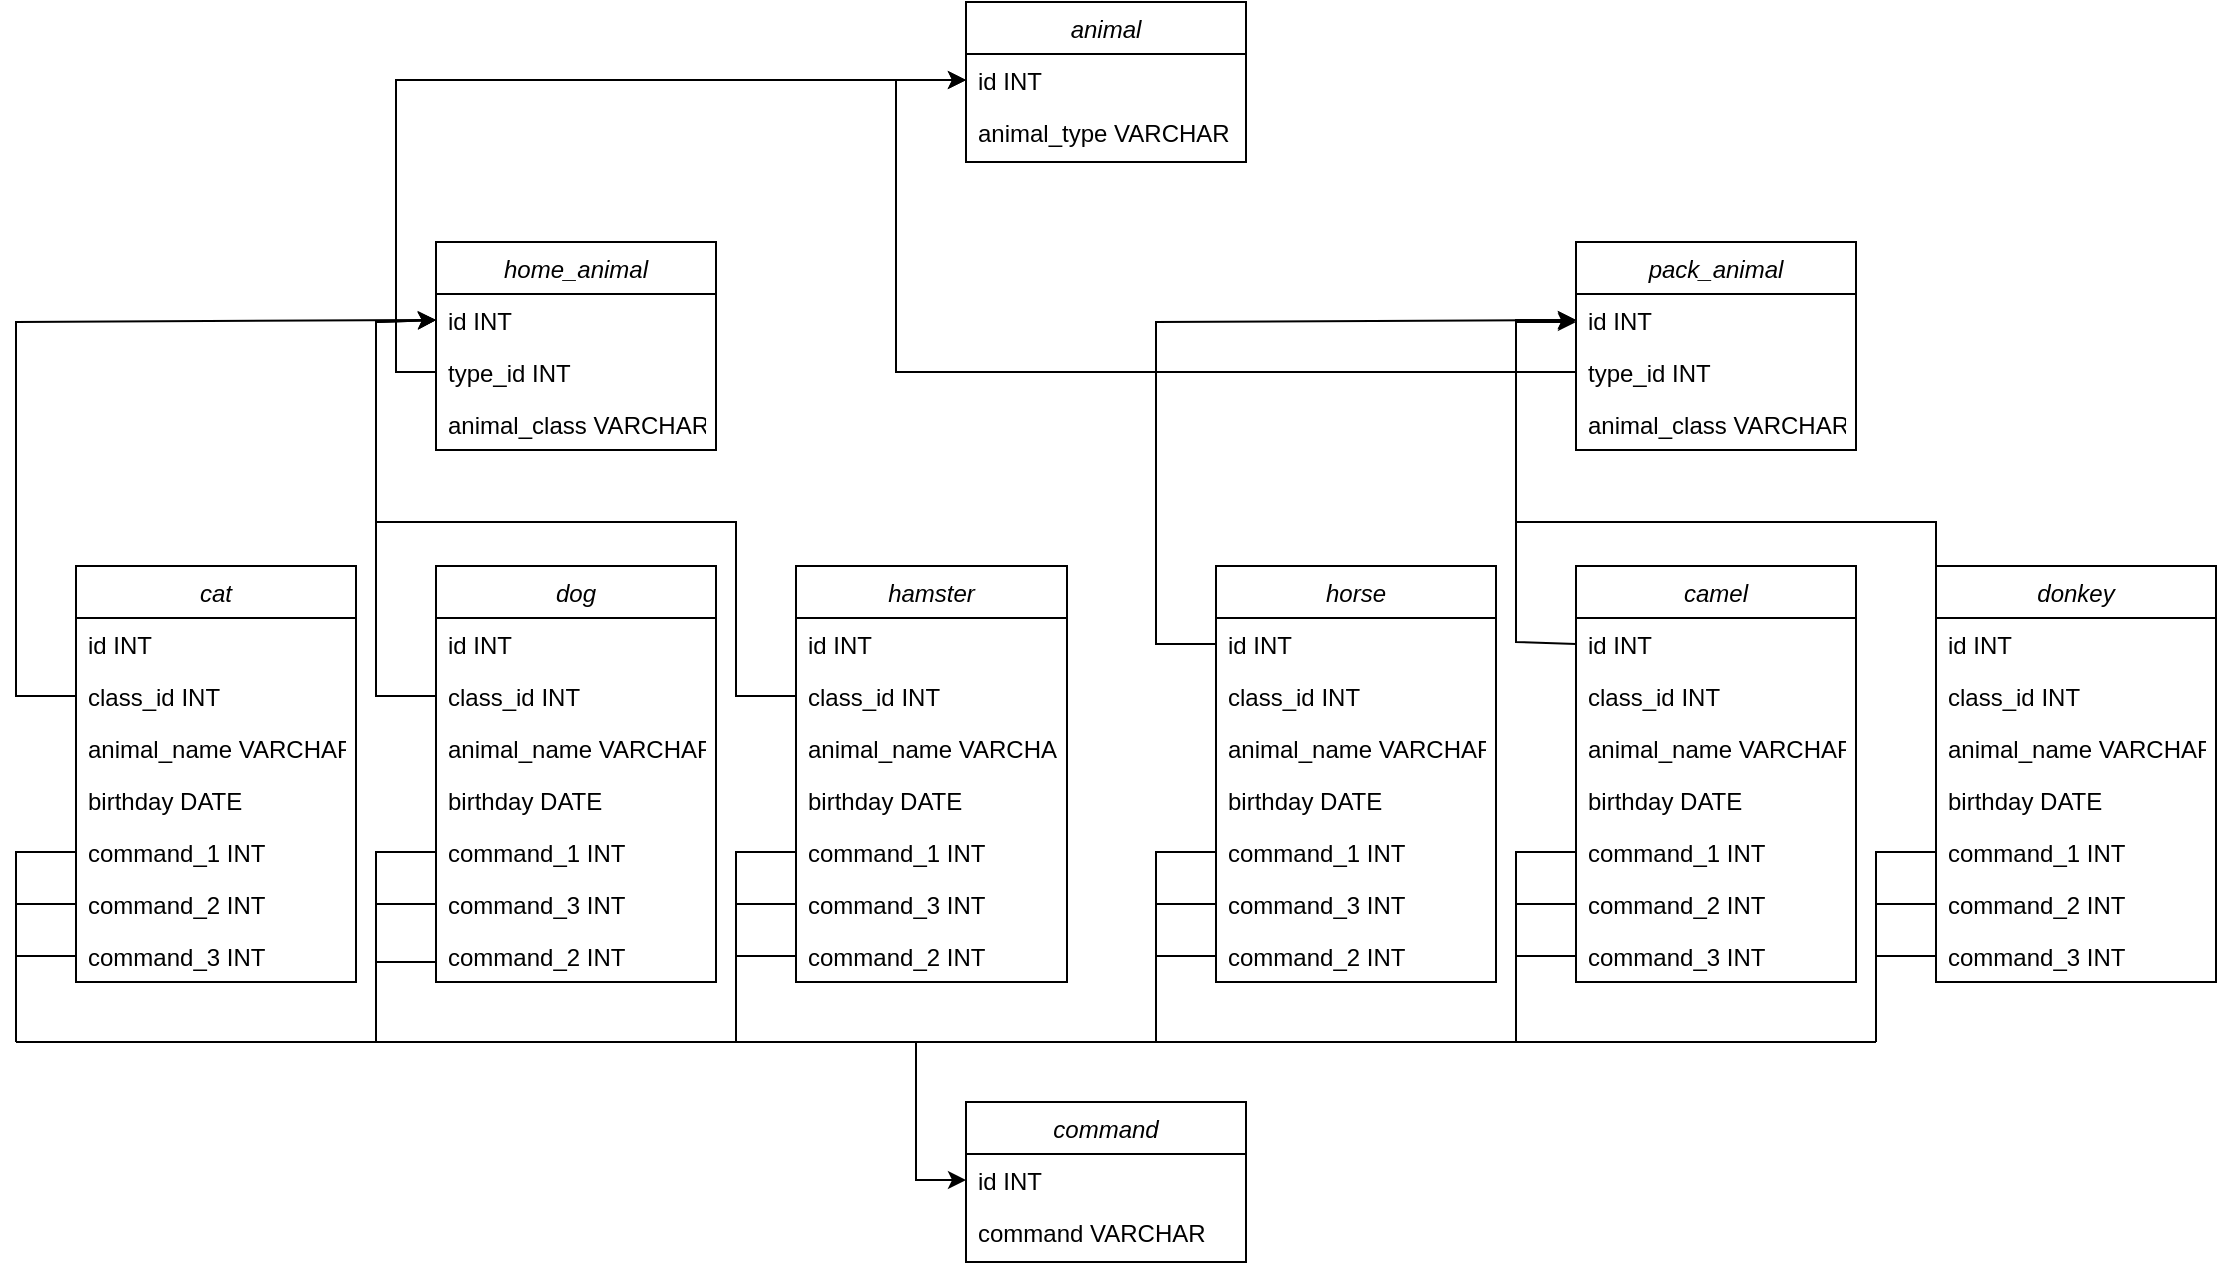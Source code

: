 <mxfile version="20.7.4" type="device"><diagram id="C5RBs43oDa-KdzZeNtuy" name="Page-1"><mxGraphModel dx="1434" dy="836" grid="1" gridSize="10" guides="1" tooltips="1" connect="1" arrows="1" fold="1" page="1" pageScale="1" pageWidth="1169" pageHeight="827" math="0" shadow="0"><root><mxCell id="WIyWlLk6GJQsqaUBKTNV-0"/><mxCell id="WIyWlLk6GJQsqaUBKTNV-1" parent="WIyWlLk6GJQsqaUBKTNV-0"/><mxCell id="zkfFHV4jXpPFQw0GAbJ--0" value="animal" style="swimlane;fontStyle=2;align=center;verticalAlign=top;childLayout=stackLayout;horizontal=1;startSize=26;horizontalStack=0;resizeParent=1;resizeLast=0;collapsible=1;marginBottom=0;rounded=0;shadow=0;strokeWidth=1;" parent="WIyWlLk6GJQsqaUBKTNV-1" vertex="1"><mxGeometry x="515" y="80" width="140" height="80" as="geometry"><mxRectangle x="430" y="36" width="160" height="26" as="alternateBounds"/></mxGeometry></mxCell><mxCell id="zkfFHV4jXpPFQw0GAbJ--1" value="id INT" style="text;align=left;verticalAlign=top;spacingLeft=4;spacingRight=4;overflow=hidden;rotatable=0;points=[[0,0.5],[1,0.5]];portConstraint=eastwest;" parent="zkfFHV4jXpPFQw0GAbJ--0" vertex="1"><mxGeometry y="26" width="140" height="26" as="geometry"/></mxCell><mxCell id="zkfFHV4jXpPFQw0GAbJ--2" value="animal_type VARCHAR" style="text;align=left;verticalAlign=top;spacingLeft=4;spacingRight=4;overflow=hidden;rotatable=0;points=[[0,0.5],[1,0.5]];portConstraint=eastwest;rounded=0;shadow=0;html=0;" parent="zkfFHV4jXpPFQw0GAbJ--0" vertex="1"><mxGeometry y="52" width="140" height="26" as="geometry"/></mxCell><mxCell id="zkfFHV4jXpPFQw0GAbJ--6" value="home_animal" style="swimlane;fontStyle=2;align=center;verticalAlign=top;childLayout=stackLayout;horizontal=1;startSize=26;horizontalStack=0;resizeParent=1;resizeLast=0;collapsible=1;marginBottom=0;rounded=0;shadow=0;strokeWidth=1;" parent="WIyWlLk6GJQsqaUBKTNV-1" vertex="1"><mxGeometry x="250" y="200" width="140" height="104" as="geometry"><mxRectangle x="130" y="380" width="160" height="26" as="alternateBounds"/></mxGeometry></mxCell><mxCell id="zkfFHV4jXpPFQw0GAbJ--7" value="id INT" style="text;align=left;verticalAlign=top;spacingLeft=4;spacingRight=4;overflow=hidden;rotatable=0;points=[[0,0.5],[1,0.5]];portConstraint=eastwest;" parent="zkfFHV4jXpPFQw0GAbJ--6" vertex="1"><mxGeometry y="26" width="140" height="26" as="geometry"/></mxCell><mxCell id="zkfFHV4jXpPFQw0GAbJ--8" value="type_id INT" style="text;align=left;verticalAlign=top;spacingLeft=4;spacingRight=4;overflow=hidden;rotatable=0;points=[[0,0.5],[1,0.5]];portConstraint=eastwest;rounded=0;shadow=0;html=0;" parent="zkfFHV4jXpPFQw0GAbJ--6" vertex="1"><mxGeometry y="52" width="140" height="26" as="geometry"/></mxCell><mxCell id="zkfFHV4jXpPFQw0GAbJ--11" value="animal_class VARCHAR" style="text;align=left;verticalAlign=top;spacingLeft=4;spacingRight=4;overflow=hidden;rotatable=0;points=[[0,0.5],[1,0.5]];portConstraint=eastwest;" parent="zkfFHV4jXpPFQw0GAbJ--6" vertex="1"><mxGeometry y="78" width="140" height="26" as="geometry"/></mxCell><mxCell id="nOBe1uZPtzoRRyNKtH6g-0" value="" style="endArrow=classic;html=1;rounded=0;exitX=0;exitY=0.5;exitDx=0;exitDy=0;entryX=0;entryY=0.5;entryDx=0;entryDy=0;" edge="1" parent="WIyWlLk6GJQsqaUBKTNV-1" source="zkfFHV4jXpPFQw0GAbJ--8" target="zkfFHV4jXpPFQw0GAbJ--1"><mxGeometry width="50" height="50" relative="1" as="geometry"><mxPoint x="480" y="261" as="sourcePoint"/><mxPoint x="560" y="130" as="targetPoint"/><Array as="points"><mxPoint x="230" y="265"/><mxPoint x="230" y="119"/></Array></mxGeometry></mxCell><mxCell id="nOBe1uZPtzoRRyNKtH6g-1" value="pack_animal" style="swimlane;fontStyle=2;align=center;verticalAlign=top;childLayout=stackLayout;horizontal=1;startSize=26;horizontalStack=0;resizeParent=1;resizeLast=0;collapsible=1;marginBottom=0;rounded=0;shadow=0;strokeWidth=1;" vertex="1" parent="WIyWlLk6GJQsqaUBKTNV-1"><mxGeometry x="820" y="200" width="140" height="104" as="geometry"><mxRectangle x="130" y="380" width="160" height="26" as="alternateBounds"/></mxGeometry></mxCell><mxCell id="nOBe1uZPtzoRRyNKtH6g-2" value="id INT" style="text;align=left;verticalAlign=top;spacingLeft=4;spacingRight=4;overflow=hidden;rotatable=0;points=[[0,0.5],[1,0.5]];portConstraint=eastwest;" vertex="1" parent="nOBe1uZPtzoRRyNKtH6g-1"><mxGeometry y="26" width="140" height="26" as="geometry"/></mxCell><mxCell id="nOBe1uZPtzoRRyNKtH6g-3" value="type_id INT" style="text;align=left;verticalAlign=top;spacingLeft=4;spacingRight=4;overflow=hidden;rotatable=0;points=[[0,0.5],[1,0.5]];portConstraint=eastwest;rounded=0;shadow=0;html=0;" vertex="1" parent="nOBe1uZPtzoRRyNKtH6g-1"><mxGeometry y="52" width="140" height="26" as="geometry"/></mxCell><mxCell id="nOBe1uZPtzoRRyNKtH6g-4" value="animal_class VARCHAR" style="text;align=left;verticalAlign=top;spacingLeft=4;spacingRight=4;overflow=hidden;rotatable=0;points=[[0,0.5],[1,0.5]];portConstraint=eastwest;" vertex="1" parent="nOBe1uZPtzoRRyNKtH6g-1"><mxGeometry y="78" width="140" height="26" as="geometry"/></mxCell><mxCell id="nOBe1uZPtzoRRyNKtH6g-5" value="" style="endArrow=classic;html=1;rounded=0;exitX=0;exitY=0.5;exitDx=0;exitDy=0;entryX=0;entryY=0.5;entryDx=0;entryDy=0;" edge="1" parent="WIyWlLk6GJQsqaUBKTNV-1" source="nOBe1uZPtzoRRyNKtH6g-3" target="zkfFHV4jXpPFQw0GAbJ--1"><mxGeometry width="50" height="50" relative="1" as="geometry"><mxPoint x="440" y="250" as="sourcePoint"/><mxPoint x="490" y="200" as="targetPoint"/><Array as="points"><mxPoint x="480" y="265"/><mxPoint x="480" y="119"/></Array></mxGeometry></mxCell><mxCell id="nOBe1uZPtzoRRyNKtH6g-18" value="horse" style="swimlane;fontStyle=2;align=center;verticalAlign=top;childLayout=stackLayout;horizontal=1;startSize=26;horizontalStack=0;resizeParent=1;resizeLast=0;collapsible=1;marginBottom=0;rounded=0;shadow=0;strokeWidth=1;" vertex="1" parent="WIyWlLk6GJQsqaUBKTNV-1"><mxGeometry x="640" y="362" width="140" height="208" as="geometry"><mxRectangle x="130" y="380" width="160" height="26" as="alternateBounds"/></mxGeometry></mxCell><mxCell id="nOBe1uZPtzoRRyNKtH6g-19" value="id INT" style="text;align=left;verticalAlign=top;spacingLeft=4;spacingRight=4;overflow=hidden;rotatable=0;points=[[0,0.5],[1,0.5]];portConstraint=eastwest;" vertex="1" parent="nOBe1uZPtzoRRyNKtH6g-18"><mxGeometry y="26" width="140" height="26" as="geometry"/></mxCell><mxCell id="nOBe1uZPtzoRRyNKtH6g-20" value="class_id INT" style="text;align=left;verticalAlign=top;spacingLeft=4;spacingRight=4;overflow=hidden;rotatable=0;points=[[0,0.5],[1,0.5]];portConstraint=eastwest;rounded=0;shadow=0;html=0;" vertex="1" parent="nOBe1uZPtzoRRyNKtH6g-18"><mxGeometry y="52" width="140" height="26" as="geometry"/></mxCell><mxCell id="nOBe1uZPtzoRRyNKtH6g-88" value="animal_name VARCHAR" style="text;align=left;verticalAlign=top;spacingLeft=4;spacingRight=4;overflow=hidden;rotatable=0;points=[[0,0.5],[1,0.5]];portConstraint=eastwest;" vertex="1" parent="nOBe1uZPtzoRRyNKtH6g-18"><mxGeometry y="78" width="140" height="26" as="geometry"/></mxCell><mxCell id="nOBe1uZPtzoRRyNKtH6g-21" value="birthday DATE" style="text;align=left;verticalAlign=top;spacingLeft=4;spacingRight=4;overflow=hidden;rotatable=0;points=[[0,0.5],[1,0.5]];portConstraint=eastwest;" vertex="1" parent="nOBe1uZPtzoRRyNKtH6g-18"><mxGeometry y="104" width="140" height="26" as="geometry"/></mxCell><mxCell id="nOBe1uZPtzoRRyNKtH6g-104" value="command_1 INT" style="text;align=left;verticalAlign=top;spacingLeft=4;spacingRight=4;overflow=hidden;rotatable=0;points=[[0,0.5],[1,0.5]];portConstraint=eastwest;" vertex="1" parent="nOBe1uZPtzoRRyNKtH6g-18"><mxGeometry y="130" width="140" height="26" as="geometry"/></mxCell><mxCell id="nOBe1uZPtzoRRyNKtH6g-105" value="command_3 INT" style="text;align=left;verticalAlign=top;spacingLeft=4;spacingRight=4;overflow=hidden;rotatable=0;points=[[0,0.5],[1,0.5]];portConstraint=eastwest;" vertex="1" parent="nOBe1uZPtzoRRyNKtH6g-18"><mxGeometry y="156" width="140" height="26" as="geometry"/></mxCell><mxCell id="nOBe1uZPtzoRRyNKtH6g-106" value="command_2 INT" style="text;align=left;verticalAlign=top;spacingLeft=4;spacingRight=4;overflow=hidden;rotatable=0;points=[[0,0.5],[1,0.5]];portConstraint=eastwest;" vertex="1" parent="nOBe1uZPtzoRRyNKtH6g-18"><mxGeometry y="182" width="140" height="26" as="geometry"/></mxCell><mxCell id="nOBe1uZPtzoRRyNKtH6g-32" value="camel" style="swimlane;fontStyle=2;align=center;verticalAlign=top;childLayout=stackLayout;horizontal=1;startSize=26;horizontalStack=0;resizeParent=1;resizeLast=0;collapsible=1;marginBottom=0;rounded=0;shadow=0;strokeWidth=1;" vertex="1" parent="WIyWlLk6GJQsqaUBKTNV-1"><mxGeometry x="820" y="362" width="140" height="208" as="geometry"><mxRectangle x="130" y="380" width="160" height="26" as="alternateBounds"/></mxGeometry></mxCell><mxCell id="nOBe1uZPtzoRRyNKtH6g-33" value="id INT" style="text;align=left;verticalAlign=top;spacingLeft=4;spacingRight=4;overflow=hidden;rotatable=0;points=[[0,0.5],[1,0.5]];portConstraint=eastwest;" vertex="1" parent="nOBe1uZPtzoRRyNKtH6g-32"><mxGeometry y="26" width="140" height="26" as="geometry"/></mxCell><mxCell id="nOBe1uZPtzoRRyNKtH6g-34" value="class_id INT" style="text;align=left;verticalAlign=top;spacingLeft=4;spacingRight=4;overflow=hidden;rotatable=0;points=[[0,0.5],[1,0.5]];portConstraint=eastwest;rounded=0;shadow=0;html=0;" vertex="1" parent="nOBe1uZPtzoRRyNKtH6g-32"><mxGeometry y="52" width="140" height="26" as="geometry"/></mxCell><mxCell id="nOBe1uZPtzoRRyNKtH6g-89" value="animal_name VARCHAR" style="text;align=left;verticalAlign=top;spacingLeft=4;spacingRight=4;overflow=hidden;rotatable=0;points=[[0,0.5],[1,0.5]];portConstraint=eastwest;" vertex="1" parent="nOBe1uZPtzoRRyNKtH6g-32"><mxGeometry y="78" width="140" height="26" as="geometry"/></mxCell><mxCell id="nOBe1uZPtzoRRyNKtH6g-36" value="birthday DATE" style="text;align=left;verticalAlign=top;spacingLeft=4;spacingRight=4;overflow=hidden;rotatable=0;points=[[0,0.5],[1,0.5]];portConstraint=eastwest;" vertex="1" parent="nOBe1uZPtzoRRyNKtH6g-32"><mxGeometry y="104" width="140" height="26" as="geometry"/></mxCell><mxCell id="nOBe1uZPtzoRRyNKtH6g-107" value="command_1 INT" style="text;align=left;verticalAlign=top;spacingLeft=4;spacingRight=4;overflow=hidden;rotatable=0;points=[[0,0.5],[1,0.5]];portConstraint=eastwest;" vertex="1" parent="nOBe1uZPtzoRRyNKtH6g-32"><mxGeometry y="130" width="140" height="26" as="geometry"/></mxCell><mxCell id="nOBe1uZPtzoRRyNKtH6g-109" value="command_2 INT" style="text;align=left;verticalAlign=top;spacingLeft=4;spacingRight=4;overflow=hidden;rotatable=0;points=[[0,0.5],[1,0.5]];portConstraint=eastwest;" vertex="1" parent="nOBe1uZPtzoRRyNKtH6g-32"><mxGeometry y="156" width="140" height="26" as="geometry"/></mxCell><mxCell id="nOBe1uZPtzoRRyNKtH6g-108" value="command_3 INT" style="text;align=left;verticalAlign=top;spacingLeft=4;spacingRight=4;overflow=hidden;rotatable=0;points=[[0,0.5],[1,0.5]];portConstraint=eastwest;" vertex="1" parent="nOBe1uZPtzoRRyNKtH6g-32"><mxGeometry y="182" width="140" height="26" as="geometry"/></mxCell><mxCell id="nOBe1uZPtzoRRyNKtH6g-38" value="donkey" style="swimlane;fontStyle=2;align=center;verticalAlign=top;childLayout=stackLayout;horizontal=1;startSize=26;horizontalStack=0;resizeParent=1;resizeLast=0;collapsible=1;marginBottom=0;rounded=0;shadow=0;strokeWidth=1;" vertex="1" parent="WIyWlLk6GJQsqaUBKTNV-1"><mxGeometry x="1000" y="362" width="140" height="208" as="geometry"><mxRectangle x="130" y="380" width="160" height="26" as="alternateBounds"/></mxGeometry></mxCell><mxCell id="nOBe1uZPtzoRRyNKtH6g-39" value="id INT" style="text;align=left;verticalAlign=top;spacingLeft=4;spacingRight=4;overflow=hidden;rotatable=0;points=[[0,0.5],[1,0.5]];portConstraint=eastwest;" vertex="1" parent="nOBe1uZPtzoRRyNKtH6g-38"><mxGeometry y="26" width="140" height="26" as="geometry"/></mxCell><mxCell id="nOBe1uZPtzoRRyNKtH6g-40" value="class_id INT" style="text;align=left;verticalAlign=top;spacingLeft=4;spacingRight=4;overflow=hidden;rotatable=0;points=[[0,0.5],[1,0.5]];portConstraint=eastwest;rounded=0;shadow=0;html=0;" vertex="1" parent="nOBe1uZPtzoRRyNKtH6g-38"><mxGeometry y="52" width="140" height="26" as="geometry"/></mxCell><mxCell id="nOBe1uZPtzoRRyNKtH6g-90" value="animal_name VARCHAR" style="text;align=left;verticalAlign=top;spacingLeft=4;spacingRight=4;overflow=hidden;rotatable=0;points=[[0,0.5],[1,0.5]];portConstraint=eastwest;" vertex="1" parent="nOBe1uZPtzoRRyNKtH6g-38"><mxGeometry y="78" width="140" height="26" as="geometry"/></mxCell><mxCell id="nOBe1uZPtzoRRyNKtH6g-42" value="birthday DATE" style="text;align=left;verticalAlign=top;spacingLeft=4;spacingRight=4;overflow=hidden;rotatable=0;points=[[0,0.5],[1,0.5]];portConstraint=eastwest;" vertex="1" parent="nOBe1uZPtzoRRyNKtH6g-38"><mxGeometry y="104" width="140" height="26" as="geometry"/></mxCell><mxCell id="nOBe1uZPtzoRRyNKtH6g-110" value="command_1 INT" style="text;align=left;verticalAlign=top;spacingLeft=4;spacingRight=4;overflow=hidden;rotatable=0;points=[[0,0.5],[1,0.5]];portConstraint=eastwest;" vertex="1" parent="nOBe1uZPtzoRRyNKtH6g-38"><mxGeometry y="130" width="140" height="26" as="geometry"/></mxCell><mxCell id="nOBe1uZPtzoRRyNKtH6g-112" value="command_2 INT" style="text;align=left;verticalAlign=top;spacingLeft=4;spacingRight=4;overflow=hidden;rotatable=0;points=[[0,0.5],[1,0.5]];portConstraint=eastwest;" vertex="1" parent="nOBe1uZPtzoRRyNKtH6g-38"><mxGeometry y="156" width="140" height="26" as="geometry"/></mxCell><mxCell id="nOBe1uZPtzoRRyNKtH6g-111" value="command_3 INT" style="text;align=left;verticalAlign=top;spacingLeft=4;spacingRight=4;overflow=hidden;rotatable=0;points=[[0,0.5],[1,0.5]];portConstraint=eastwest;" vertex="1" parent="nOBe1uZPtzoRRyNKtH6g-38"><mxGeometry y="182" width="140" height="26" as="geometry"/></mxCell><mxCell id="nOBe1uZPtzoRRyNKtH6g-44" value="hamster" style="swimlane;fontStyle=2;align=center;verticalAlign=top;childLayout=stackLayout;horizontal=1;startSize=26;horizontalStack=0;resizeParent=1;resizeLast=0;collapsible=1;marginBottom=0;rounded=0;shadow=0;strokeWidth=1;" vertex="1" parent="WIyWlLk6GJQsqaUBKTNV-1"><mxGeometry x="430" y="362" width="135.5" height="208" as="geometry"><mxRectangle x="130" y="380" width="160" height="26" as="alternateBounds"/></mxGeometry></mxCell><mxCell id="nOBe1uZPtzoRRyNKtH6g-45" value="id INT" style="text;align=left;verticalAlign=top;spacingLeft=4;spacingRight=4;overflow=hidden;rotatable=0;points=[[0,0.5],[1,0.5]];portConstraint=eastwest;" vertex="1" parent="nOBe1uZPtzoRRyNKtH6g-44"><mxGeometry y="26" width="135.5" height="26" as="geometry"/></mxCell><mxCell id="nOBe1uZPtzoRRyNKtH6g-46" value="class_id INT" style="text;align=left;verticalAlign=top;spacingLeft=4;spacingRight=4;overflow=hidden;rotatable=0;points=[[0,0.5],[1,0.5]];portConstraint=eastwest;rounded=0;shadow=0;html=0;" vertex="1" parent="nOBe1uZPtzoRRyNKtH6g-44"><mxGeometry y="52" width="135.5" height="26" as="geometry"/></mxCell><mxCell id="nOBe1uZPtzoRRyNKtH6g-87" value="animal_name VARCHAR" style="text;align=left;verticalAlign=top;spacingLeft=4;spacingRight=4;overflow=hidden;rotatable=0;points=[[0,0.5],[1,0.5]];portConstraint=eastwest;" vertex="1" parent="nOBe1uZPtzoRRyNKtH6g-44"><mxGeometry y="78" width="135.5" height="26" as="geometry"/></mxCell><mxCell id="nOBe1uZPtzoRRyNKtH6g-48" value="birthday DATE" style="text;align=left;verticalAlign=top;spacingLeft=4;spacingRight=4;overflow=hidden;rotatable=0;points=[[0,0.5],[1,0.5]];portConstraint=eastwest;" vertex="1" parent="nOBe1uZPtzoRRyNKtH6g-44"><mxGeometry y="104" width="135.5" height="26" as="geometry"/></mxCell><mxCell id="nOBe1uZPtzoRRyNKtH6g-101" value="command_1 INT" style="text;align=left;verticalAlign=top;spacingLeft=4;spacingRight=4;overflow=hidden;rotatable=0;points=[[0,0.5],[1,0.5]];portConstraint=eastwest;" vertex="1" parent="nOBe1uZPtzoRRyNKtH6g-44"><mxGeometry y="130" width="135.5" height="26" as="geometry"/></mxCell><mxCell id="nOBe1uZPtzoRRyNKtH6g-103" value="command_3 INT" style="text;align=left;verticalAlign=top;spacingLeft=4;spacingRight=4;overflow=hidden;rotatable=0;points=[[0,0.5],[1,0.5]];portConstraint=eastwest;" vertex="1" parent="nOBe1uZPtzoRRyNKtH6g-44"><mxGeometry y="156" width="135.5" height="26" as="geometry"/></mxCell><mxCell id="nOBe1uZPtzoRRyNKtH6g-102" value="command_2 INT" style="text;align=left;verticalAlign=top;spacingLeft=4;spacingRight=4;overflow=hidden;rotatable=0;points=[[0,0.5],[1,0.5]];portConstraint=eastwest;" vertex="1" parent="nOBe1uZPtzoRRyNKtH6g-44"><mxGeometry y="182" width="135.5" height="26" as="geometry"/></mxCell><mxCell id="nOBe1uZPtzoRRyNKtH6g-50" value="cat" style="swimlane;fontStyle=2;align=center;verticalAlign=top;childLayout=stackLayout;horizontal=1;startSize=26;horizontalStack=0;resizeParent=1;resizeLast=0;collapsible=1;marginBottom=0;rounded=0;shadow=0;strokeWidth=1;" vertex="1" parent="WIyWlLk6GJQsqaUBKTNV-1"><mxGeometry x="70" y="362" width="140" height="208" as="geometry"><mxRectangle x="130" y="380" width="160" height="26" as="alternateBounds"/></mxGeometry></mxCell><mxCell id="nOBe1uZPtzoRRyNKtH6g-51" value="id INT" style="text;align=left;verticalAlign=top;spacingLeft=4;spacingRight=4;overflow=hidden;rotatable=0;points=[[0,0.5],[1,0.5]];portConstraint=eastwest;" vertex="1" parent="nOBe1uZPtzoRRyNKtH6g-50"><mxGeometry y="26" width="140" height="26" as="geometry"/></mxCell><mxCell id="nOBe1uZPtzoRRyNKtH6g-52" value="class_id INT" style="text;align=left;verticalAlign=top;spacingLeft=4;spacingRight=4;overflow=hidden;rotatable=0;points=[[0,0.5],[1,0.5]];portConstraint=eastwest;rounded=0;shadow=0;html=0;" vertex="1" parent="nOBe1uZPtzoRRyNKtH6g-50"><mxGeometry y="52" width="140" height="26" as="geometry"/></mxCell><mxCell id="nOBe1uZPtzoRRyNKtH6g-53" value="animal_name VARCHAR" style="text;align=left;verticalAlign=top;spacingLeft=4;spacingRight=4;overflow=hidden;rotatable=0;points=[[0,0.5],[1,0.5]];portConstraint=eastwest;" vertex="1" parent="nOBe1uZPtzoRRyNKtH6g-50"><mxGeometry y="78" width="140" height="26" as="geometry"/></mxCell><mxCell id="nOBe1uZPtzoRRyNKtH6g-54" value="birthday DATE" style="text;align=left;verticalAlign=top;spacingLeft=4;spacingRight=4;overflow=hidden;rotatable=0;points=[[0,0.5],[1,0.5]];portConstraint=eastwest;" vertex="1" parent="nOBe1uZPtzoRRyNKtH6g-50"><mxGeometry y="104" width="140" height="26" as="geometry"/></mxCell><mxCell id="nOBe1uZPtzoRRyNKtH6g-55" value="command_1 INT" style="text;align=left;verticalAlign=top;spacingLeft=4;spacingRight=4;overflow=hidden;rotatable=0;points=[[0,0.5],[1,0.5]];portConstraint=eastwest;" vertex="1" parent="nOBe1uZPtzoRRyNKtH6g-50"><mxGeometry y="130" width="140" height="26" as="geometry"/></mxCell><mxCell id="nOBe1uZPtzoRRyNKtH6g-96" value="command_2 INT" style="text;align=left;verticalAlign=top;spacingLeft=4;spacingRight=4;overflow=hidden;rotatable=0;points=[[0,0.5],[1,0.5]];portConstraint=eastwest;" vertex="1" parent="nOBe1uZPtzoRRyNKtH6g-50"><mxGeometry y="156" width="140" height="26" as="geometry"/></mxCell><mxCell id="nOBe1uZPtzoRRyNKtH6g-97" value="command_3 INT" style="text;align=left;verticalAlign=top;spacingLeft=4;spacingRight=4;overflow=hidden;rotatable=0;points=[[0,0.5],[1,0.5]];portConstraint=eastwest;" vertex="1" parent="nOBe1uZPtzoRRyNKtH6g-50"><mxGeometry y="182" width="140" height="26" as="geometry"/></mxCell><mxCell id="nOBe1uZPtzoRRyNKtH6g-56" value="dog" style="swimlane;fontStyle=2;align=center;verticalAlign=top;childLayout=stackLayout;horizontal=1;startSize=26;horizontalStack=0;resizeParent=1;resizeLast=0;collapsible=1;marginBottom=0;rounded=0;shadow=0;strokeWidth=1;" vertex="1" parent="WIyWlLk6GJQsqaUBKTNV-1"><mxGeometry x="250" y="362" width="140" height="208" as="geometry"><mxRectangle x="130" y="380" width="160" height="26" as="alternateBounds"/></mxGeometry></mxCell><mxCell id="nOBe1uZPtzoRRyNKtH6g-57" value="id INT" style="text;align=left;verticalAlign=top;spacingLeft=4;spacingRight=4;overflow=hidden;rotatable=0;points=[[0,0.5],[1,0.5]];portConstraint=eastwest;" vertex="1" parent="nOBe1uZPtzoRRyNKtH6g-56"><mxGeometry y="26" width="140" height="26" as="geometry"/></mxCell><mxCell id="nOBe1uZPtzoRRyNKtH6g-58" value="class_id INT" style="text;align=left;verticalAlign=top;spacingLeft=4;spacingRight=4;overflow=hidden;rotatable=0;points=[[0,0.5],[1,0.5]];portConstraint=eastwest;rounded=0;shadow=0;html=0;" vertex="1" parent="nOBe1uZPtzoRRyNKtH6g-56"><mxGeometry y="52" width="140" height="26" as="geometry"/></mxCell><mxCell id="nOBe1uZPtzoRRyNKtH6g-86" value="animal_name VARCHAR" style="text;align=left;verticalAlign=top;spacingLeft=4;spacingRight=4;overflow=hidden;rotatable=0;points=[[0,0.5],[1,0.5]];portConstraint=eastwest;" vertex="1" parent="nOBe1uZPtzoRRyNKtH6g-56"><mxGeometry y="78" width="140" height="26" as="geometry"/></mxCell><mxCell id="nOBe1uZPtzoRRyNKtH6g-60" value="birthday DATE" style="text;align=left;verticalAlign=top;spacingLeft=4;spacingRight=4;overflow=hidden;rotatable=0;points=[[0,0.5],[1,0.5]];portConstraint=eastwest;" vertex="1" parent="nOBe1uZPtzoRRyNKtH6g-56"><mxGeometry y="104" width="140" height="26" as="geometry"/></mxCell><mxCell id="nOBe1uZPtzoRRyNKtH6g-98" value="command_1 INT" style="text;align=left;verticalAlign=top;spacingLeft=4;spacingRight=4;overflow=hidden;rotatable=0;points=[[0,0.5],[1,0.5]];portConstraint=eastwest;" vertex="1" parent="nOBe1uZPtzoRRyNKtH6g-56"><mxGeometry y="130" width="140" height="26" as="geometry"/></mxCell><mxCell id="nOBe1uZPtzoRRyNKtH6g-100" value="command_3 INT" style="text;align=left;verticalAlign=top;spacingLeft=4;spacingRight=4;overflow=hidden;rotatable=0;points=[[0,0.5],[1,0.5]];portConstraint=eastwest;" vertex="1" parent="nOBe1uZPtzoRRyNKtH6g-56"><mxGeometry y="156" width="140" height="26" as="geometry"/></mxCell><mxCell id="nOBe1uZPtzoRRyNKtH6g-99" value="command_2 INT" style="text;align=left;verticalAlign=top;spacingLeft=4;spacingRight=4;overflow=hidden;rotatable=0;points=[[0,0.5],[1,0.5]];portConstraint=eastwest;" vertex="1" parent="nOBe1uZPtzoRRyNKtH6g-56"><mxGeometry y="182" width="140" height="26" as="geometry"/></mxCell><mxCell id="nOBe1uZPtzoRRyNKtH6g-66" value="" style="endArrow=classic;html=1;rounded=0;exitX=0;exitY=0.5;exitDx=0;exitDy=0;entryX=0;entryY=0.5;entryDx=0;entryDy=0;" edge="1" parent="WIyWlLk6GJQsqaUBKTNV-1" source="nOBe1uZPtzoRRyNKtH6g-58" target="zkfFHV4jXpPFQw0GAbJ--7"><mxGeometry width="50" height="50" relative="1" as="geometry"><mxPoint x="430" y="450" as="sourcePoint"/><mxPoint x="480" y="400" as="targetPoint"/><Array as="points"><mxPoint x="220" y="427"/><mxPoint x="220" y="240"/></Array></mxGeometry></mxCell><mxCell id="nOBe1uZPtzoRRyNKtH6g-67" value="" style="endArrow=classic;html=1;rounded=0;entryX=0;entryY=0.5;entryDx=0;entryDy=0;exitX=0;exitY=0.5;exitDx=0;exitDy=0;" edge="1" parent="WIyWlLk6GJQsqaUBKTNV-1" source="nOBe1uZPtzoRRyNKtH6g-46" target="zkfFHV4jXpPFQw0GAbJ--7"><mxGeometry width="50" height="50" relative="1" as="geometry"><mxPoint x="420" y="430" as="sourcePoint"/><mxPoint x="480" y="400" as="targetPoint"/><Array as="points"><mxPoint x="400" y="427"/><mxPoint x="400" y="340"/><mxPoint x="220" y="340"/><mxPoint x="220" y="240"/></Array></mxGeometry></mxCell><mxCell id="nOBe1uZPtzoRRyNKtH6g-68" value="command" style="swimlane;fontStyle=2;align=center;verticalAlign=top;childLayout=stackLayout;horizontal=1;startSize=26;horizontalStack=0;resizeParent=1;resizeLast=0;collapsible=1;marginBottom=0;rounded=0;shadow=0;strokeWidth=1;" vertex="1" parent="WIyWlLk6GJQsqaUBKTNV-1"><mxGeometry x="515" y="630" width="140" height="80" as="geometry"><mxRectangle x="430" y="36" width="160" height="26" as="alternateBounds"/></mxGeometry></mxCell><mxCell id="nOBe1uZPtzoRRyNKtH6g-69" value="id INT" style="text;align=left;verticalAlign=top;spacingLeft=4;spacingRight=4;overflow=hidden;rotatable=0;points=[[0,0.5],[1,0.5]];portConstraint=eastwest;" vertex="1" parent="nOBe1uZPtzoRRyNKtH6g-68"><mxGeometry y="26" width="140" height="26" as="geometry"/></mxCell><mxCell id="nOBe1uZPtzoRRyNKtH6g-70" value="command VARCHAR" style="text;align=left;verticalAlign=top;spacingLeft=4;spacingRight=4;overflow=hidden;rotatable=0;points=[[0,0.5],[1,0.5]];portConstraint=eastwest;rounded=0;shadow=0;html=0;" vertex="1" parent="nOBe1uZPtzoRRyNKtH6g-68"><mxGeometry y="52" width="140" height="26" as="geometry"/></mxCell><mxCell id="nOBe1uZPtzoRRyNKtH6g-71" value="" style="endArrow=classic;html=1;rounded=0;exitX=0;exitY=0.5;exitDx=0;exitDy=0;entryX=0;entryY=0.5;entryDx=0;entryDy=0;" edge="1" parent="WIyWlLk6GJQsqaUBKTNV-1" source="nOBe1uZPtzoRRyNKtH6g-19" target="nOBe1uZPtzoRRyNKtH6g-2"><mxGeometry width="50" height="50" relative="1" as="geometry"><mxPoint x="430" y="520" as="sourcePoint"/><mxPoint x="480" y="470" as="targetPoint"/><Array as="points"><mxPoint x="610" y="401"/><mxPoint x="610" y="240"/></Array></mxGeometry></mxCell><mxCell id="nOBe1uZPtzoRRyNKtH6g-72" value="" style="endArrow=classic;html=1;rounded=0;exitX=0;exitY=0.5;exitDx=0;exitDy=0;entryX=0;entryY=0.5;entryDx=0;entryDy=0;" edge="1" parent="WIyWlLk6GJQsqaUBKTNV-1" source="nOBe1uZPtzoRRyNKtH6g-33" target="nOBe1uZPtzoRRyNKtH6g-2"><mxGeometry width="50" height="50" relative="1" as="geometry"><mxPoint x="670" y="430" as="sourcePoint"/><mxPoint x="720" y="380" as="targetPoint"/><Array as="points"><mxPoint x="790" y="400"/><mxPoint x="790" y="239"/></Array></mxGeometry></mxCell><mxCell id="nOBe1uZPtzoRRyNKtH6g-73" value="" style="endArrow=classic;html=1;rounded=0;exitX=0;exitY=0.5;exitDx=0;exitDy=0;" edge="1" parent="WIyWlLk6GJQsqaUBKTNV-1" source="nOBe1uZPtzoRRyNKtH6g-39"><mxGeometry width="50" height="50" relative="1" as="geometry"><mxPoint x="860" y="430" as="sourcePoint"/><mxPoint x="820" y="240" as="targetPoint"/><Array as="points"><mxPoint x="1000" y="401"/><mxPoint x="1000" y="340"/><mxPoint x="790" y="340"/><mxPoint x="790" y="240"/></Array></mxGeometry></mxCell><mxCell id="nOBe1uZPtzoRRyNKtH6g-74" value="" style="endArrow=none;html=1;rounded=0;" edge="1" parent="WIyWlLk6GJQsqaUBKTNV-1"><mxGeometry width="50" height="50" relative="1" as="geometry"><mxPoint x="40" y="600" as="sourcePoint"/><mxPoint x="970" y="600" as="targetPoint"/></mxGeometry></mxCell><mxCell id="nOBe1uZPtzoRRyNKtH6g-76" value="" style="endArrow=none;html=1;rounded=0;entryX=0;entryY=0.5;entryDx=0;entryDy=0;" edge="1" parent="WIyWlLk6GJQsqaUBKTNV-1" target="nOBe1uZPtzoRRyNKtH6g-55"><mxGeometry width="50" height="50" relative="1" as="geometry"><mxPoint x="40" y="600" as="sourcePoint"/><mxPoint x="550" y="430" as="targetPoint"/><Array as="points"><mxPoint x="40" y="505"/></Array></mxGeometry></mxCell><mxCell id="nOBe1uZPtzoRRyNKtH6g-77" value="" style="endArrow=none;html=1;rounded=0;exitX=0;exitY=0.5;exitDx=0;exitDy=0;" edge="1" parent="WIyWlLk6GJQsqaUBKTNV-1"><mxGeometry width="50" height="50" relative="1" as="geometry"><mxPoint x="250" y="505" as="sourcePoint"/><mxPoint x="220" y="600" as="targetPoint"/><Array as="points"><mxPoint x="220" y="505"/></Array></mxGeometry></mxCell><mxCell id="nOBe1uZPtzoRRyNKtH6g-78" value="" style="endArrow=none;html=1;rounded=0;exitX=0;exitY=0.5;exitDx=0;exitDy=0;" edge="1" parent="WIyWlLk6GJQsqaUBKTNV-1"><mxGeometry width="50" height="50" relative="1" as="geometry"><mxPoint x="430" y="505" as="sourcePoint"/><mxPoint x="400" y="600" as="targetPoint"/><Array as="points"><mxPoint x="400" y="505"/></Array></mxGeometry></mxCell><mxCell id="nOBe1uZPtzoRRyNKtH6g-79" value="" style="endArrow=none;html=1;rounded=0;exitX=0;exitY=0.5;exitDx=0;exitDy=0;" edge="1" parent="WIyWlLk6GJQsqaUBKTNV-1"><mxGeometry width="50" height="50" relative="1" as="geometry"><mxPoint x="640" y="505" as="sourcePoint"/><mxPoint x="610" y="600" as="targetPoint"/><Array as="points"><mxPoint x="610" y="505"/></Array></mxGeometry></mxCell><mxCell id="nOBe1uZPtzoRRyNKtH6g-81" value="" style="endArrow=none;html=1;rounded=0;entryX=0;entryY=0.5;entryDx=0;entryDy=0;" edge="1" parent="WIyWlLk6GJQsqaUBKTNV-1"><mxGeometry width="50" height="50" relative="1" as="geometry"><mxPoint x="790" y="600" as="sourcePoint"/><mxPoint x="820" y="505" as="targetPoint"/><Array as="points"><mxPoint x="790" y="505"/></Array></mxGeometry></mxCell><mxCell id="nOBe1uZPtzoRRyNKtH6g-82" value="" style="endArrow=none;html=1;rounded=0;exitX=0;exitY=0.5;exitDx=0;exitDy=0;" edge="1" parent="WIyWlLk6GJQsqaUBKTNV-1"><mxGeometry width="50" height="50" relative="1" as="geometry"><mxPoint x="1000" y="505" as="sourcePoint"/><mxPoint x="970" y="600" as="targetPoint"/><Array as="points"><mxPoint x="970" y="505"/></Array></mxGeometry></mxCell><mxCell id="nOBe1uZPtzoRRyNKtH6g-83" value="" style="endArrow=classic;html=1;rounded=0;entryX=0;entryY=0.5;entryDx=0;entryDy=0;" edge="1" parent="WIyWlLk6GJQsqaUBKTNV-1" target="nOBe1uZPtzoRRyNKtH6g-69"><mxGeometry width="50" height="50" relative="1" as="geometry"><mxPoint x="490" y="600" as="sourcePoint"/><mxPoint x="490" y="470" as="targetPoint"/><Array as="points"><mxPoint x="490" y="669"/></Array></mxGeometry></mxCell><mxCell id="nOBe1uZPtzoRRyNKtH6g-84" value="" style="endArrow=classic;html=1;rounded=0;exitX=0;exitY=0.5;exitDx=0;exitDy=0;entryX=0;entryY=0.5;entryDx=0;entryDy=0;" edge="1" parent="WIyWlLk6GJQsqaUBKTNV-1" source="nOBe1uZPtzoRRyNKtH6g-52" target="zkfFHV4jXpPFQw0GAbJ--7"><mxGeometry width="50" height="50" relative="1" as="geometry"><mxPoint x="570" y="450" as="sourcePoint"/><mxPoint x="620" y="400" as="targetPoint"/><Array as="points"><mxPoint x="40" y="427"/><mxPoint x="40" y="240"/></Array></mxGeometry></mxCell><mxCell id="nOBe1uZPtzoRRyNKtH6g-113" value="" style="endArrow=none;html=1;rounded=0;exitX=0;exitY=0.5;exitDx=0;exitDy=0;" edge="1" parent="WIyWlLk6GJQsqaUBKTNV-1" source="nOBe1uZPtzoRRyNKtH6g-96"><mxGeometry width="50" height="50" relative="1" as="geometry"><mxPoint x="490" y="590" as="sourcePoint"/><mxPoint x="40" y="531" as="targetPoint"/></mxGeometry></mxCell><mxCell id="nOBe1uZPtzoRRyNKtH6g-114" value="" style="endArrow=none;html=1;rounded=0;exitX=0;exitY=0.5;exitDx=0;exitDy=0;" edge="1" parent="WIyWlLk6GJQsqaUBKTNV-1" source="nOBe1uZPtzoRRyNKtH6g-97"><mxGeometry width="50" height="50" relative="1" as="geometry"><mxPoint x="80" y="541" as="sourcePoint"/><mxPoint x="40" y="557" as="targetPoint"/></mxGeometry></mxCell><mxCell id="nOBe1uZPtzoRRyNKtH6g-117" value="" style="endArrow=none;html=1;rounded=0;exitX=0;exitY=0.5;exitDx=0;exitDy=0;" edge="1" parent="WIyWlLk6GJQsqaUBKTNV-1"><mxGeometry width="50" height="50" relative="1" as="geometry"><mxPoint x="250" y="560" as="sourcePoint"/><mxPoint x="220" y="560" as="targetPoint"/></mxGeometry></mxCell><mxCell id="nOBe1uZPtzoRRyNKtH6g-119" value="" style="endArrow=none;html=1;rounded=0;exitX=0;exitY=0.5;exitDx=0;exitDy=0;" edge="1" parent="WIyWlLk6GJQsqaUBKTNV-1" source="nOBe1uZPtzoRRyNKtH6g-100"><mxGeometry width="50" height="50" relative="1" as="geometry"><mxPoint x="490" y="590" as="sourcePoint"/><mxPoint x="220" y="531" as="targetPoint"/></mxGeometry></mxCell><mxCell id="nOBe1uZPtzoRRyNKtH6g-120" value="" style="endArrow=none;html=1;rounded=0;exitX=0;exitY=0.5;exitDx=0;exitDy=0;" edge="1" parent="WIyWlLk6GJQsqaUBKTNV-1" source="nOBe1uZPtzoRRyNKtH6g-103"><mxGeometry width="50" height="50" relative="1" as="geometry"><mxPoint x="360" y="630" as="sourcePoint"/><mxPoint x="400" y="531" as="targetPoint"/></mxGeometry></mxCell><mxCell id="nOBe1uZPtzoRRyNKtH6g-121" value="" style="endArrow=none;html=1;rounded=0;exitX=0;exitY=0.5;exitDx=0;exitDy=0;" edge="1" parent="WIyWlLk6GJQsqaUBKTNV-1" source="nOBe1uZPtzoRRyNKtH6g-102"><mxGeometry width="50" height="50" relative="1" as="geometry"><mxPoint x="360" y="630" as="sourcePoint"/><mxPoint x="400" y="557" as="targetPoint"/></mxGeometry></mxCell><mxCell id="nOBe1uZPtzoRRyNKtH6g-122" value="" style="endArrow=none;html=1;rounded=0;exitX=0;exitY=0.5;exitDx=0;exitDy=0;" edge="1" parent="WIyWlLk6GJQsqaUBKTNV-1" source="nOBe1uZPtzoRRyNKtH6g-105"><mxGeometry width="50" height="50" relative="1" as="geometry"><mxPoint x="360" y="630" as="sourcePoint"/><mxPoint x="610" y="531" as="targetPoint"/></mxGeometry></mxCell><mxCell id="nOBe1uZPtzoRRyNKtH6g-123" value="" style="endArrow=none;html=1;rounded=0;exitX=0;exitY=0.5;exitDx=0;exitDy=0;" edge="1" parent="WIyWlLk6GJQsqaUBKTNV-1" source="nOBe1uZPtzoRRyNKtH6g-106"><mxGeometry width="50" height="50" relative="1" as="geometry"><mxPoint x="360" y="630" as="sourcePoint"/><mxPoint x="610" y="557" as="targetPoint"/></mxGeometry></mxCell><mxCell id="nOBe1uZPtzoRRyNKtH6g-124" value="" style="endArrow=none;html=1;rounded=0;exitX=0;exitY=0.5;exitDx=0;exitDy=0;" edge="1" parent="WIyWlLk6GJQsqaUBKTNV-1" source="nOBe1uZPtzoRRyNKtH6g-109"><mxGeometry width="50" height="50" relative="1" as="geometry"><mxPoint x="850" y="630" as="sourcePoint"/><mxPoint x="790" y="531" as="targetPoint"/></mxGeometry></mxCell><mxCell id="nOBe1uZPtzoRRyNKtH6g-125" value="" style="endArrow=none;html=1;rounded=0;exitX=0;exitY=0.5;exitDx=0;exitDy=0;" edge="1" parent="WIyWlLk6GJQsqaUBKTNV-1" source="nOBe1uZPtzoRRyNKtH6g-108"><mxGeometry width="50" height="50" relative="1" as="geometry"><mxPoint x="850" y="630" as="sourcePoint"/><mxPoint x="790" y="557" as="targetPoint"/></mxGeometry></mxCell><mxCell id="nOBe1uZPtzoRRyNKtH6g-126" value="" style="endArrow=none;html=1;rounded=0;entryX=0;entryY=0.5;entryDx=0;entryDy=0;" edge="1" parent="WIyWlLk6GJQsqaUBKTNV-1" target="nOBe1uZPtzoRRyNKtH6g-112"><mxGeometry width="50" height="50" relative="1" as="geometry"><mxPoint x="970" y="531" as="sourcePoint"/><mxPoint x="900" y="580" as="targetPoint"/></mxGeometry></mxCell><mxCell id="nOBe1uZPtzoRRyNKtH6g-127" value="" style="endArrow=none;html=1;rounded=0;exitX=0;exitY=0.5;exitDx=0;exitDy=0;" edge="1" parent="WIyWlLk6GJQsqaUBKTNV-1" source="nOBe1uZPtzoRRyNKtH6g-111"><mxGeometry width="50" height="50" relative="1" as="geometry"><mxPoint x="850" y="630" as="sourcePoint"/><mxPoint x="970" y="557" as="targetPoint"/></mxGeometry></mxCell></root></mxGraphModel></diagram></mxfile>